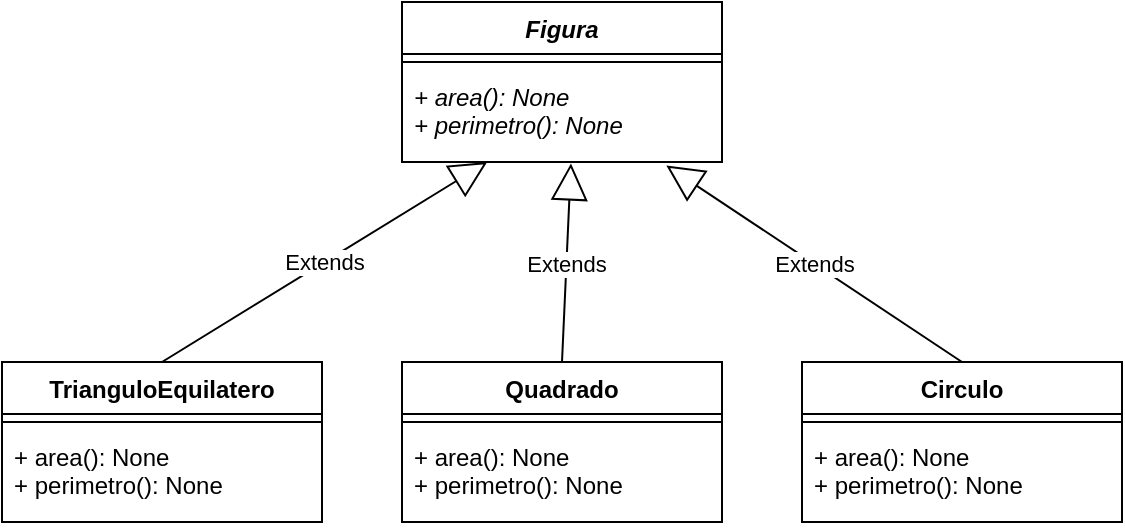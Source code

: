 <mxfile version="15.8.7" type="device"><diagram id="4Gzm5bl54_aLfphperY0" name="Page-1"><mxGraphModel dx="806" dy="883" grid="1" gridSize="10" guides="1" tooltips="1" connect="1" arrows="1" fold="1" page="1" pageScale="1" pageWidth="827" pageHeight="1169" math="0" shadow="0"><root><mxCell id="0"/><mxCell id="1" parent="0"/><mxCell id="_3ttVKPgRhyumALGRm3t-1" value="Figura" style="swimlane;fontStyle=3;align=center;verticalAlign=top;childLayout=stackLayout;horizontal=1;startSize=26;horizontalStack=0;resizeParent=1;resizeParentMax=0;resizeLast=0;collapsible=1;marginBottom=0;" vertex="1" parent="1"><mxGeometry x="360" y="220" width="160" height="80" as="geometry"/></mxCell><mxCell id="_3ttVKPgRhyumALGRm3t-3" value="" style="line;strokeWidth=1;fillColor=none;align=left;verticalAlign=middle;spacingTop=-1;spacingLeft=3;spacingRight=3;rotatable=0;labelPosition=right;points=[];portConstraint=eastwest;" vertex="1" parent="_3ttVKPgRhyumALGRm3t-1"><mxGeometry y="26" width="160" height="8" as="geometry"/></mxCell><mxCell id="_3ttVKPgRhyumALGRm3t-4" value="+ area(): None&#10;+ perimetro(): None" style="text;strokeColor=none;fillColor=none;align=left;verticalAlign=top;spacingLeft=4;spacingRight=4;overflow=hidden;rotatable=0;points=[[0,0.5],[1,0.5]];portConstraint=eastwest;fontStyle=2" vertex="1" parent="_3ttVKPgRhyumALGRm3t-1"><mxGeometry y="34" width="160" height="46" as="geometry"/></mxCell><mxCell id="_3ttVKPgRhyumALGRm3t-5" value="Quadrado" style="swimlane;fontStyle=1;align=center;verticalAlign=top;childLayout=stackLayout;horizontal=1;startSize=26;horizontalStack=0;resizeParent=1;resizeParentMax=0;resizeLast=0;collapsible=1;marginBottom=0;" vertex="1" parent="1"><mxGeometry x="360" y="400" width="160" height="80" as="geometry"/></mxCell><mxCell id="_3ttVKPgRhyumALGRm3t-6" value="" style="line;strokeWidth=1;fillColor=none;align=left;verticalAlign=middle;spacingTop=-1;spacingLeft=3;spacingRight=3;rotatable=0;labelPosition=right;points=[];portConstraint=eastwest;" vertex="1" parent="_3ttVKPgRhyumALGRm3t-5"><mxGeometry y="26" width="160" height="8" as="geometry"/></mxCell><mxCell id="_3ttVKPgRhyumALGRm3t-7" value="+ area(): None&#10;+ perimetro(): None" style="text;strokeColor=none;fillColor=none;align=left;verticalAlign=top;spacingLeft=4;spacingRight=4;overflow=hidden;rotatable=0;points=[[0,0.5],[1,0.5]];portConstraint=eastwest;fontStyle=0" vertex="1" parent="_3ttVKPgRhyumALGRm3t-5"><mxGeometry y="34" width="160" height="46" as="geometry"/></mxCell><mxCell id="_3ttVKPgRhyumALGRm3t-8" value="TrianguloEquilatero" style="swimlane;fontStyle=1;align=center;verticalAlign=top;childLayout=stackLayout;horizontal=1;startSize=26;horizontalStack=0;resizeParent=1;resizeParentMax=0;resizeLast=0;collapsible=1;marginBottom=0;" vertex="1" parent="1"><mxGeometry x="160" y="400" width="160" height="80" as="geometry"/></mxCell><mxCell id="_3ttVKPgRhyumALGRm3t-9" value="" style="line;strokeWidth=1;fillColor=none;align=left;verticalAlign=middle;spacingTop=-1;spacingLeft=3;spacingRight=3;rotatable=0;labelPosition=right;points=[];portConstraint=eastwest;" vertex="1" parent="_3ttVKPgRhyumALGRm3t-8"><mxGeometry y="26" width="160" height="8" as="geometry"/></mxCell><mxCell id="_3ttVKPgRhyumALGRm3t-10" value="+ area(): None&#10;+ perimetro(): None" style="text;strokeColor=none;fillColor=none;align=left;verticalAlign=top;spacingLeft=4;spacingRight=4;overflow=hidden;rotatable=0;points=[[0,0.5],[1,0.5]];portConstraint=eastwest;fontStyle=0" vertex="1" parent="_3ttVKPgRhyumALGRm3t-8"><mxGeometry y="34" width="160" height="46" as="geometry"/></mxCell><mxCell id="_3ttVKPgRhyumALGRm3t-11" value="Circulo" style="swimlane;fontStyle=1;align=center;verticalAlign=top;childLayout=stackLayout;horizontal=1;startSize=26;horizontalStack=0;resizeParent=1;resizeParentMax=0;resizeLast=0;collapsible=1;marginBottom=0;" vertex="1" parent="1"><mxGeometry x="560" y="400" width="160" height="80" as="geometry"/></mxCell><mxCell id="_3ttVKPgRhyumALGRm3t-12" value="" style="line;strokeWidth=1;fillColor=none;align=left;verticalAlign=middle;spacingTop=-1;spacingLeft=3;spacingRight=3;rotatable=0;labelPosition=right;points=[];portConstraint=eastwest;" vertex="1" parent="_3ttVKPgRhyumALGRm3t-11"><mxGeometry y="26" width="160" height="8" as="geometry"/></mxCell><mxCell id="_3ttVKPgRhyumALGRm3t-13" value="+ area(): None&#10;+ perimetro(): None" style="text;strokeColor=none;fillColor=none;align=left;verticalAlign=top;spacingLeft=4;spacingRight=4;overflow=hidden;rotatable=0;points=[[0,0.5],[1,0.5]];portConstraint=eastwest;fontStyle=0" vertex="1" parent="_3ttVKPgRhyumALGRm3t-11"><mxGeometry y="34" width="160" height="46" as="geometry"/></mxCell><mxCell id="_3ttVKPgRhyumALGRm3t-14" value="Extends" style="endArrow=block;endSize=16;endFill=0;html=1;rounded=0;exitX=0.5;exitY=0;exitDx=0;exitDy=0;" edge="1" parent="1" source="_3ttVKPgRhyumALGRm3t-8" target="_3ttVKPgRhyumALGRm3t-4"><mxGeometry width="160" relative="1" as="geometry"><mxPoint x="350" y="450" as="sourcePoint"/><mxPoint x="510" y="450" as="targetPoint"/></mxGeometry></mxCell><mxCell id="_3ttVKPgRhyumALGRm3t-18" value="Extends" style="endArrow=block;endSize=16;endFill=0;html=1;rounded=0;entryX=0.528;entryY=1.015;entryDx=0;entryDy=0;entryPerimeter=0;exitX=0.5;exitY=0;exitDx=0;exitDy=0;" edge="1" parent="1" source="_3ttVKPgRhyumALGRm3t-5" target="_3ttVKPgRhyumALGRm3t-4"><mxGeometry width="160" relative="1" as="geometry"><mxPoint x="350" y="450" as="sourcePoint"/><mxPoint x="510" y="450" as="targetPoint"/></mxGeometry></mxCell><mxCell id="_3ttVKPgRhyumALGRm3t-20" value="Extends" style="endArrow=block;endSize=16;endFill=0;html=1;rounded=0;entryX=0.826;entryY=1.039;entryDx=0;entryDy=0;entryPerimeter=0;exitX=0.5;exitY=0;exitDx=0;exitDy=0;" edge="1" parent="1" source="_3ttVKPgRhyumALGRm3t-11" target="_3ttVKPgRhyumALGRm3t-4"><mxGeometry width="160" relative="1" as="geometry"><mxPoint x="350" y="450" as="sourcePoint"/><mxPoint x="510" y="450" as="targetPoint"/></mxGeometry></mxCell></root></mxGraphModel></diagram></mxfile>